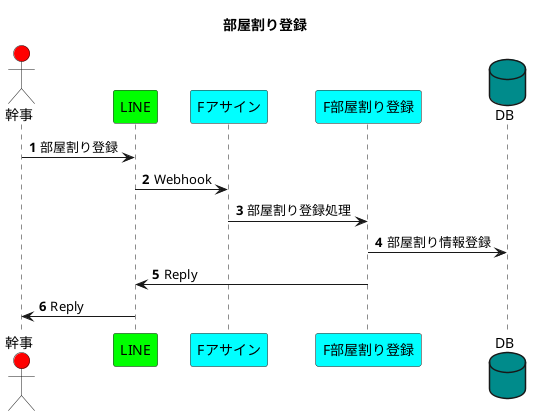 @startuml

title 部屋割り登録

autonumber

actor 幹事 #Red
participant LINE #Lime
participant Fアサイン #Aqua
participant F部屋割り登録 #Aqua
database DB #DarkCyan

幹事 -> LINE : 部屋割り登録
LINE -> Fアサイン : Webhook
Fアサイン -> F部屋割り登録 : 部屋割り登録処理
F部屋割り登録 -> DB : 部屋割り情報登録
LINE <- F部屋割り登録 : Reply
幹事 <- LINE : Reply

@enduml